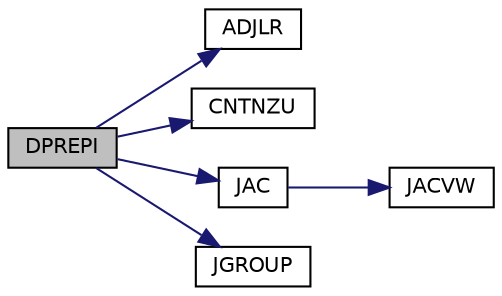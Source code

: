 digraph G
{
  edge [fontname="Helvetica",fontsize="10",labelfontname="Helvetica",labelfontsize="10"];
  node [fontname="Helvetica",fontsize="10",shape=record];
  rankdir=LR;
  Node1 [label="DPREPI",height=0.2,width=0.4,color="black", fillcolor="grey75", style="filled" fontcolor="black"];
  Node1 -> Node2 [color="midnightblue",fontsize="10",style="solid",fontname="Helvetica"];
  Node2 [label="ADJLR",height=0.2,width=0.4,color="black", fillcolor="white", style="filled",URL="$opkda1_8f.html#a4510f503c398efabe57ba533322928b0"];
  Node1 -> Node3 [color="midnightblue",fontsize="10",style="solid",fontname="Helvetica"];
  Node3 [label="CNTNZU",height=0.2,width=0.4,color="black", fillcolor="white", style="filled",URL="$opkda1_8f.html#a43265f38a7837c0d36933217a7997ada"];
  Node1 -> Node4 [color="midnightblue",fontsize="10",style="solid",fontname="Helvetica"];
  Node4 [label="JAC",height=0.2,width=0.4,color="black", fillcolor="white", style="filled",URL="$nautilus_8f90.html#a788858b251b77eee1d000889202dc641"];
  Node4 -> Node5 [color="midnightblue",fontsize="10",style="solid",fontname="Helvetica"];
  Node5 [label="JACVW",height=0.2,width=0.4,color="black", fillcolor="white", style="filled",URL="$nls__odes_8f90.html#aa4399e19ae8bf5b6ef3102b2a75329cc"];
  Node1 -> Node6 [color="midnightblue",fontsize="10",style="solid",fontname="Helvetica"];
  Node6 [label="JGROUP",height=0.2,width=0.4,color="black", fillcolor="white", style="filled",URL="$opkda1_8f.html#ac9aff9b1ffa7594c324bb2211aa7fa25"];
}
